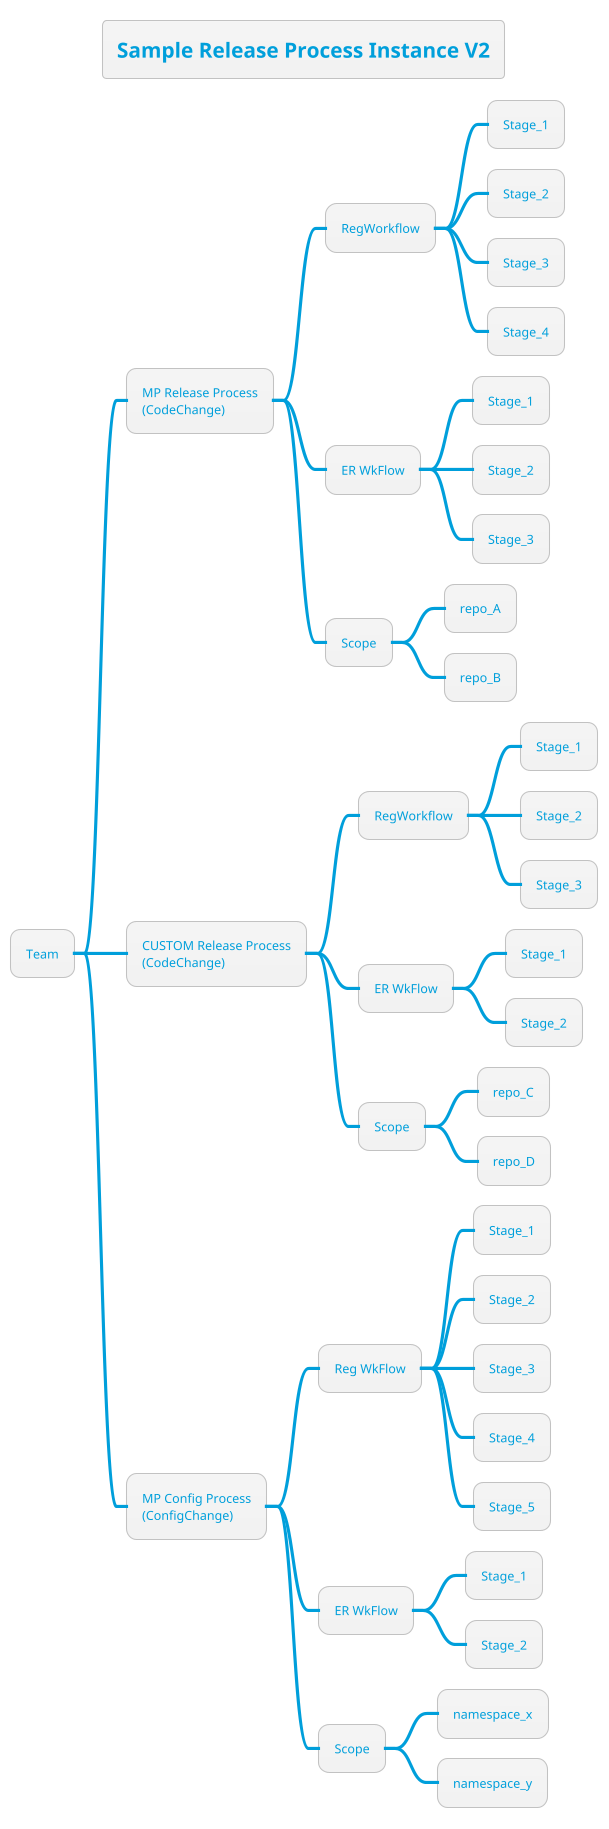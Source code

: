 @startmindmap

!theme bluegray
skinparam FooterFontColor black
skinparam DatabaseFontColor #007faf
skinparam ClassFontColor black
skinparam ClassBackgroundColor #d2d2d2

title Sample Release Process Instance V2
* Team
** MP Release Process\n(CodeChange)
*** RegWorkflow
**** Stage_1
**** Stage_2
**** Stage_3
**** Stage_4

*** ER WkFlow
**** Stage_1
**** Stage_2
**** Stage_3


*** Scope
**** repo_A
**** repo_B
** CUSTOM Release Process\n(CodeChange)
*** RegWorkflow
**** Stage_1
**** Stage_2
**** Stage_3

*** ER WkFlow
**** Stage_1
**** Stage_2

*** Scope
**** repo_C
**** repo_D
** MP Config Process\n(ConfigChange)
*** Reg WkFlow
**** Stage_1
**** Stage_2
**** Stage_3
**** Stage_4
**** Stage_5
*** ER WkFlow
**** Stage_1
**** Stage_2
*** Scope
**** namespace_x
**** namespace_y

@endmindmap